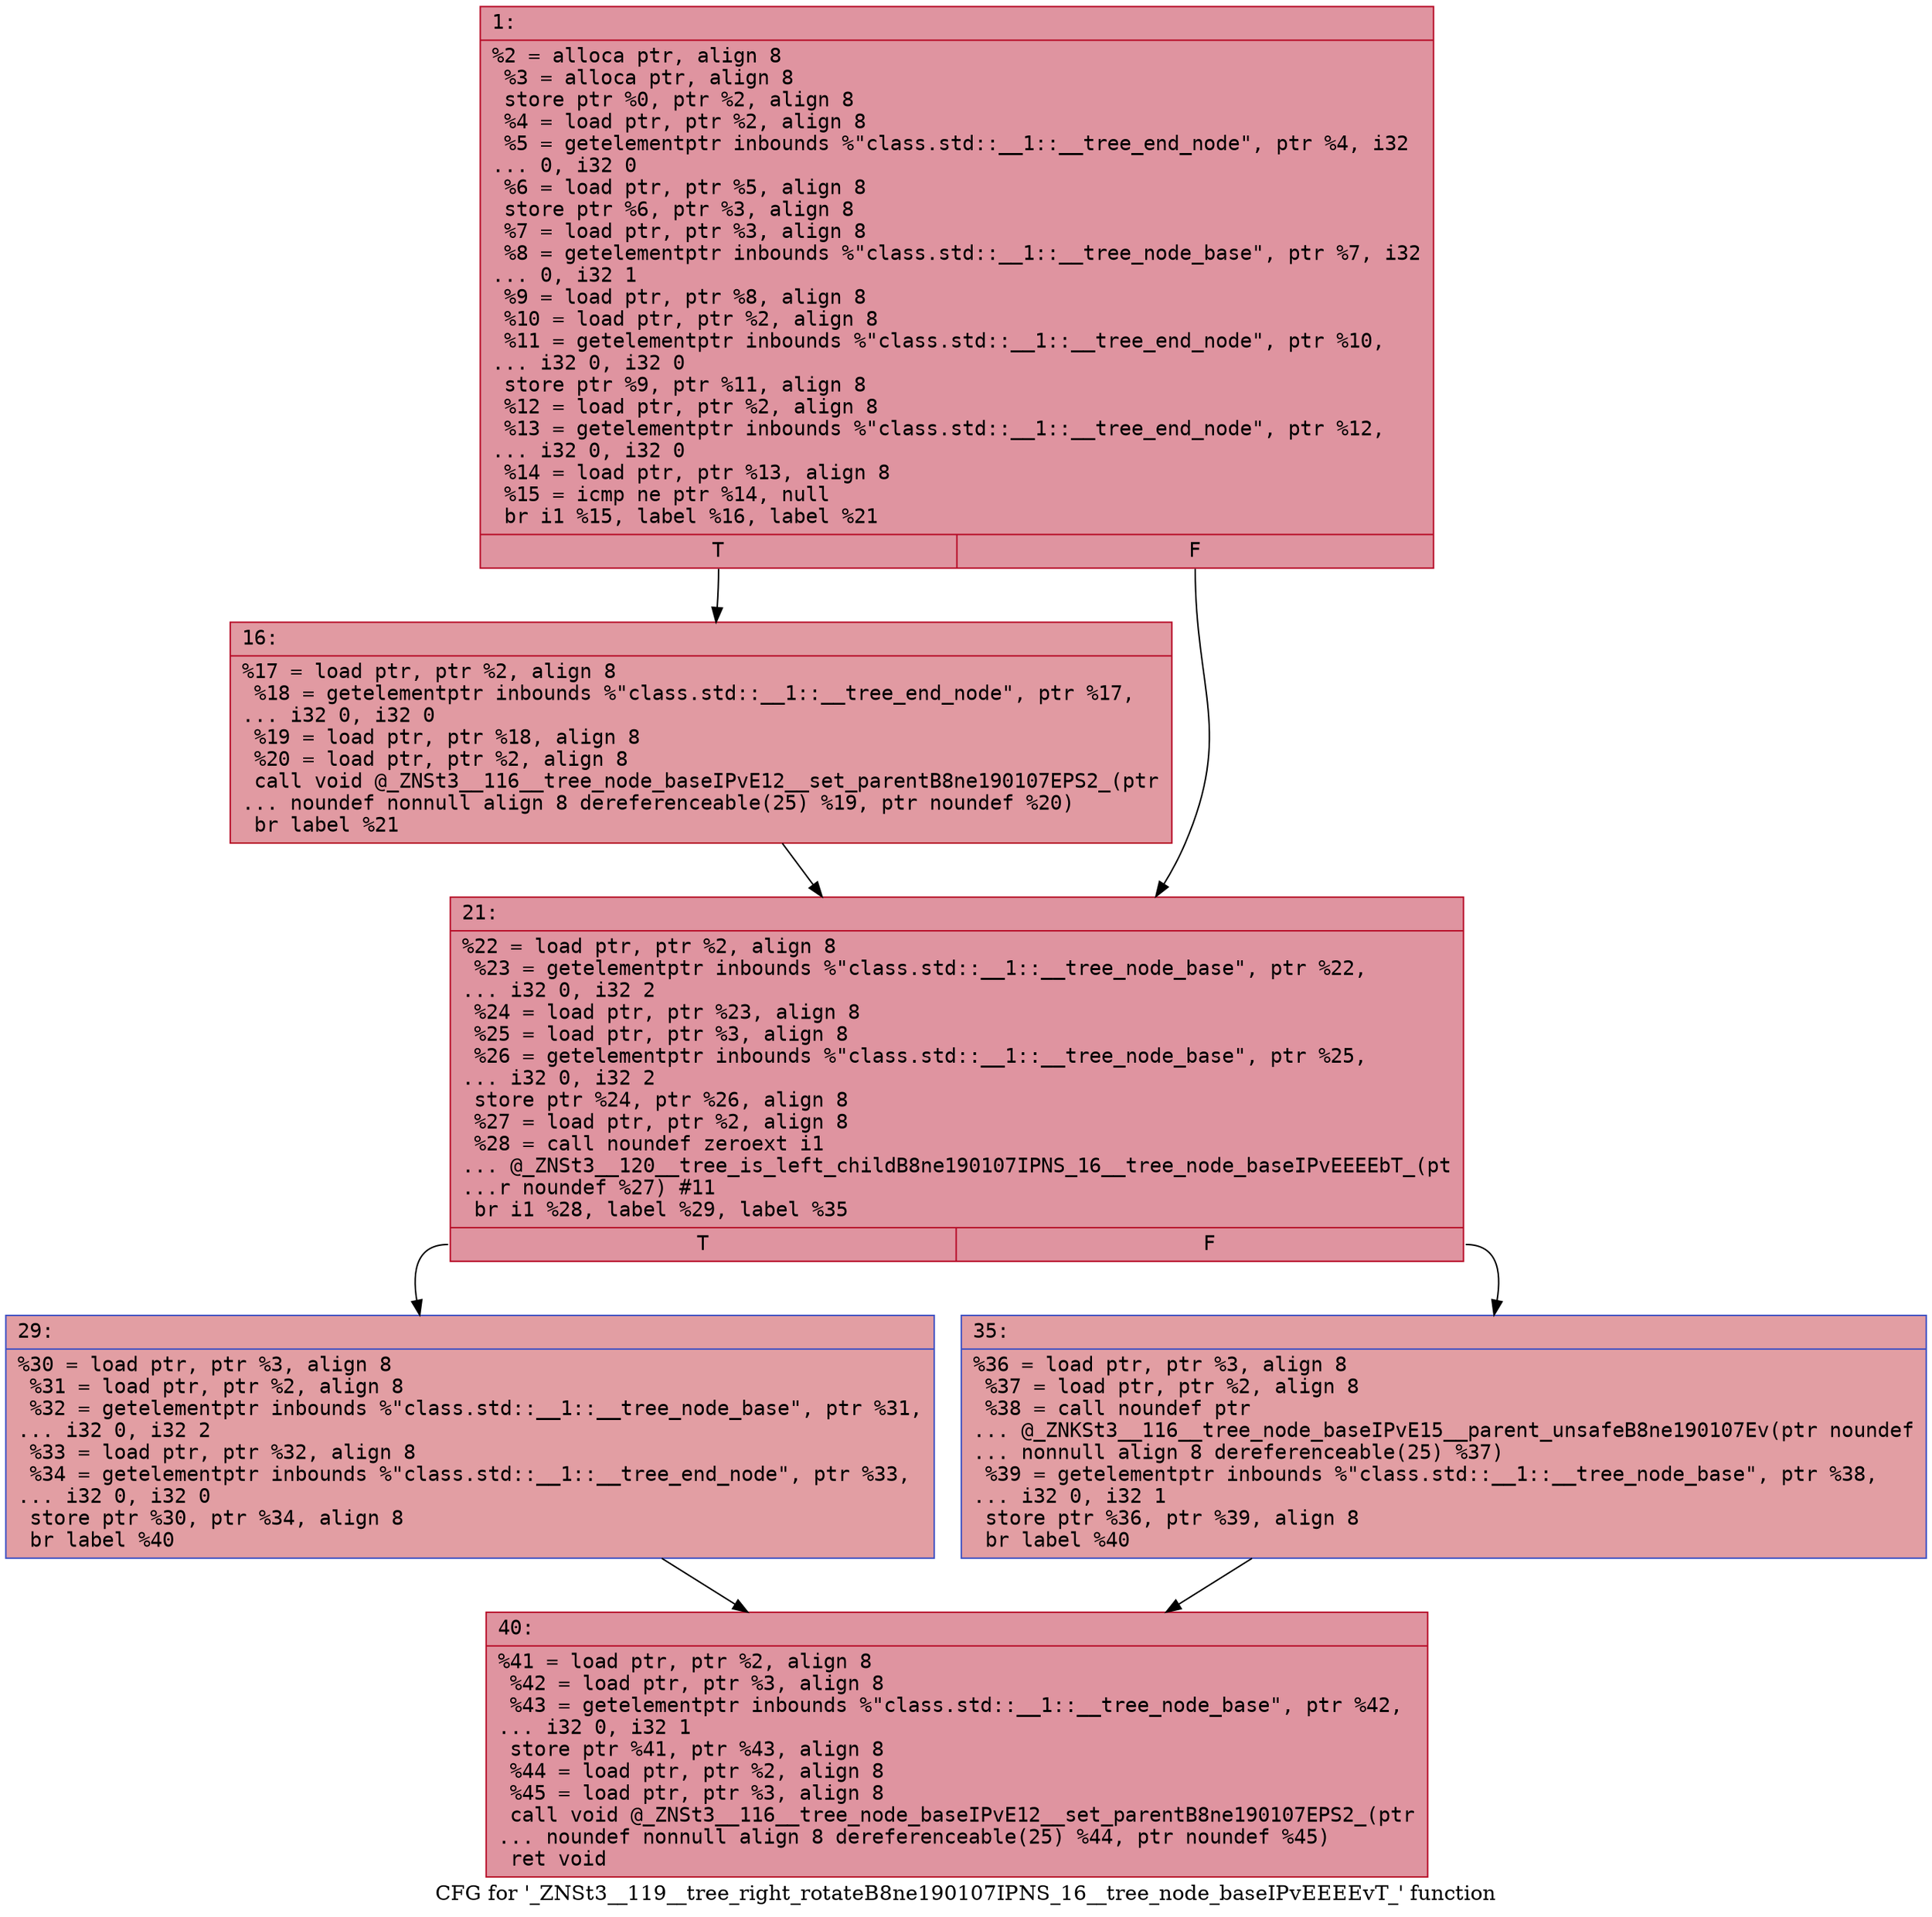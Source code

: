 digraph "CFG for '_ZNSt3__119__tree_right_rotateB8ne190107IPNS_16__tree_node_baseIPvEEEEvT_' function" {
	label="CFG for '_ZNSt3__119__tree_right_rotateB8ne190107IPNS_16__tree_node_baseIPvEEEEvT_' function";

	Node0x60000139f070 [shape=record,color="#b70d28ff", style=filled, fillcolor="#b70d2870" fontname="Courier",label="{1:\l|  %2 = alloca ptr, align 8\l  %3 = alloca ptr, align 8\l  store ptr %0, ptr %2, align 8\l  %4 = load ptr, ptr %2, align 8\l  %5 = getelementptr inbounds %\"class.std::__1::__tree_end_node\", ptr %4, i32\l... 0, i32 0\l  %6 = load ptr, ptr %5, align 8\l  store ptr %6, ptr %3, align 8\l  %7 = load ptr, ptr %3, align 8\l  %8 = getelementptr inbounds %\"class.std::__1::__tree_node_base\", ptr %7, i32\l... 0, i32 1\l  %9 = load ptr, ptr %8, align 8\l  %10 = load ptr, ptr %2, align 8\l  %11 = getelementptr inbounds %\"class.std::__1::__tree_end_node\", ptr %10,\l... i32 0, i32 0\l  store ptr %9, ptr %11, align 8\l  %12 = load ptr, ptr %2, align 8\l  %13 = getelementptr inbounds %\"class.std::__1::__tree_end_node\", ptr %12,\l... i32 0, i32 0\l  %14 = load ptr, ptr %13, align 8\l  %15 = icmp ne ptr %14, null\l  br i1 %15, label %16, label %21\l|{<s0>T|<s1>F}}"];
	Node0x60000139f070:s0 -> Node0x60000139f430[tooltip="1 -> 16\nProbability 62.50%" ];
	Node0x60000139f070:s1 -> Node0x60000139f480[tooltip="1 -> 21\nProbability 37.50%" ];
	Node0x60000139f430 [shape=record,color="#b70d28ff", style=filled, fillcolor="#bb1b2c70" fontname="Courier",label="{16:\l|  %17 = load ptr, ptr %2, align 8\l  %18 = getelementptr inbounds %\"class.std::__1::__tree_end_node\", ptr %17,\l... i32 0, i32 0\l  %19 = load ptr, ptr %18, align 8\l  %20 = load ptr, ptr %2, align 8\l  call void @_ZNSt3__116__tree_node_baseIPvE12__set_parentB8ne190107EPS2_(ptr\l... noundef nonnull align 8 dereferenceable(25) %19, ptr noundef %20)\l  br label %21\l}"];
	Node0x60000139f430 -> Node0x60000139f480[tooltip="16 -> 21\nProbability 100.00%" ];
	Node0x60000139f480 [shape=record,color="#b70d28ff", style=filled, fillcolor="#b70d2870" fontname="Courier",label="{21:\l|  %22 = load ptr, ptr %2, align 8\l  %23 = getelementptr inbounds %\"class.std::__1::__tree_node_base\", ptr %22,\l... i32 0, i32 2\l  %24 = load ptr, ptr %23, align 8\l  %25 = load ptr, ptr %3, align 8\l  %26 = getelementptr inbounds %\"class.std::__1::__tree_node_base\", ptr %25,\l... i32 0, i32 2\l  store ptr %24, ptr %26, align 8\l  %27 = load ptr, ptr %2, align 8\l  %28 = call noundef zeroext i1\l... @_ZNSt3__120__tree_is_left_childB8ne190107IPNS_16__tree_node_baseIPvEEEEbT_(pt\l...r noundef %27) #11\l  br i1 %28, label %29, label %35\l|{<s0>T|<s1>F}}"];
	Node0x60000139f480:s0 -> Node0x60000139f4d0[tooltip="21 -> 29\nProbability 50.00%" ];
	Node0x60000139f480:s1 -> Node0x60000139f520[tooltip="21 -> 35\nProbability 50.00%" ];
	Node0x60000139f4d0 [shape=record,color="#3d50c3ff", style=filled, fillcolor="#be242e70" fontname="Courier",label="{29:\l|  %30 = load ptr, ptr %3, align 8\l  %31 = load ptr, ptr %2, align 8\l  %32 = getelementptr inbounds %\"class.std::__1::__tree_node_base\", ptr %31,\l... i32 0, i32 2\l  %33 = load ptr, ptr %32, align 8\l  %34 = getelementptr inbounds %\"class.std::__1::__tree_end_node\", ptr %33,\l... i32 0, i32 0\l  store ptr %30, ptr %34, align 8\l  br label %40\l}"];
	Node0x60000139f4d0 -> Node0x60000139f570[tooltip="29 -> 40\nProbability 100.00%" ];
	Node0x60000139f520 [shape=record,color="#3d50c3ff", style=filled, fillcolor="#be242e70" fontname="Courier",label="{35:\l|  %36 = load ptr, ptr %3, align 8\l  %37 = load ptr, ptr %2, align 8\l  %38 = call noundef ptr\l... @_ZNKSt3__116__tree_node_baseIPvE15__parent_unsafeB8ne190107Ev(ptr noundef\l... nonnull align 8 dereferenceable(25) %37)\l  %39 = getelementptr inbounds %\"class.std::__1::__tree_node_base\", ptr %38,\l... i32 0, i32 1\l  store ptr %36, ptr %39, align 8\l  br label %40\l}"];
	Node0x60000139f520 -> Node0x60000139f570[tooltip="35 -> 40\nProbability 100.00%" ];
	Node0x60000139f570 [shape=record,color="#b70d28ff", style=filled, fillcolor="#b70d2870" fontname="Courier",label="{40:\l|  %41 = load ptr, ptr %2, align 8\l  %42 = load ptr, ptr %3, align 8\l  %43 = getelementptr inbounds %\"class.std::__1::__tree_node_base\", ptr %42,\l... i32 0, i32 1\l  store ptr %41, ptr %43, align 8\l  %44 = load ptr, ptr %2, align 8\l  %45 = load ptr, ptr %3, align 8\l  call void @_ZNSt3__116__tree_node_baseIPvE12__set_parentB8ne190107EPS2_(ptr\l... noundef nonnull align 8 dereferenceable(25) %44, ptr noundef %45)\l  ret void\l}"];
}
